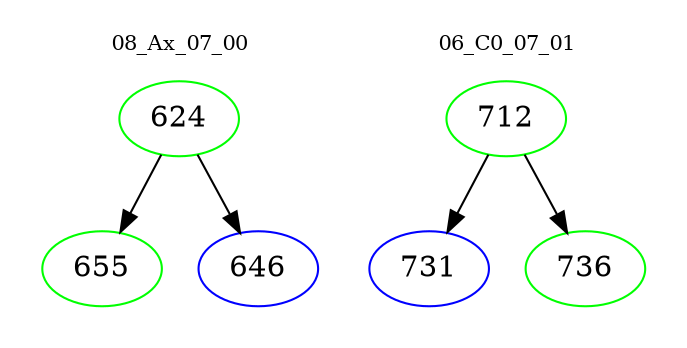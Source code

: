digraph{
subgraph cluster_0 {
color = white
label = "08_Ax_07_00";
fontsize=10;
T0_624 [label="624", color="green"]
T0_624 -> T0_655 [color="black"]
T0_655 [label="655", color="green"]
T0_624 -> T0_646 [color="black"]
T0_646 [label="646", color="blue"]
}
subgraph cluster_1 {
color = white
label = "06_C0_07_01";
fontsize=10;
T1_712 [label="712", color="green"]
T1_712 -> T1_731 [color="black"]
T1_731 [label="731", color="blue"]
T1_712 -> T1_736 [color="black"]
T1_736 [label="736", color="green"]
}
}
